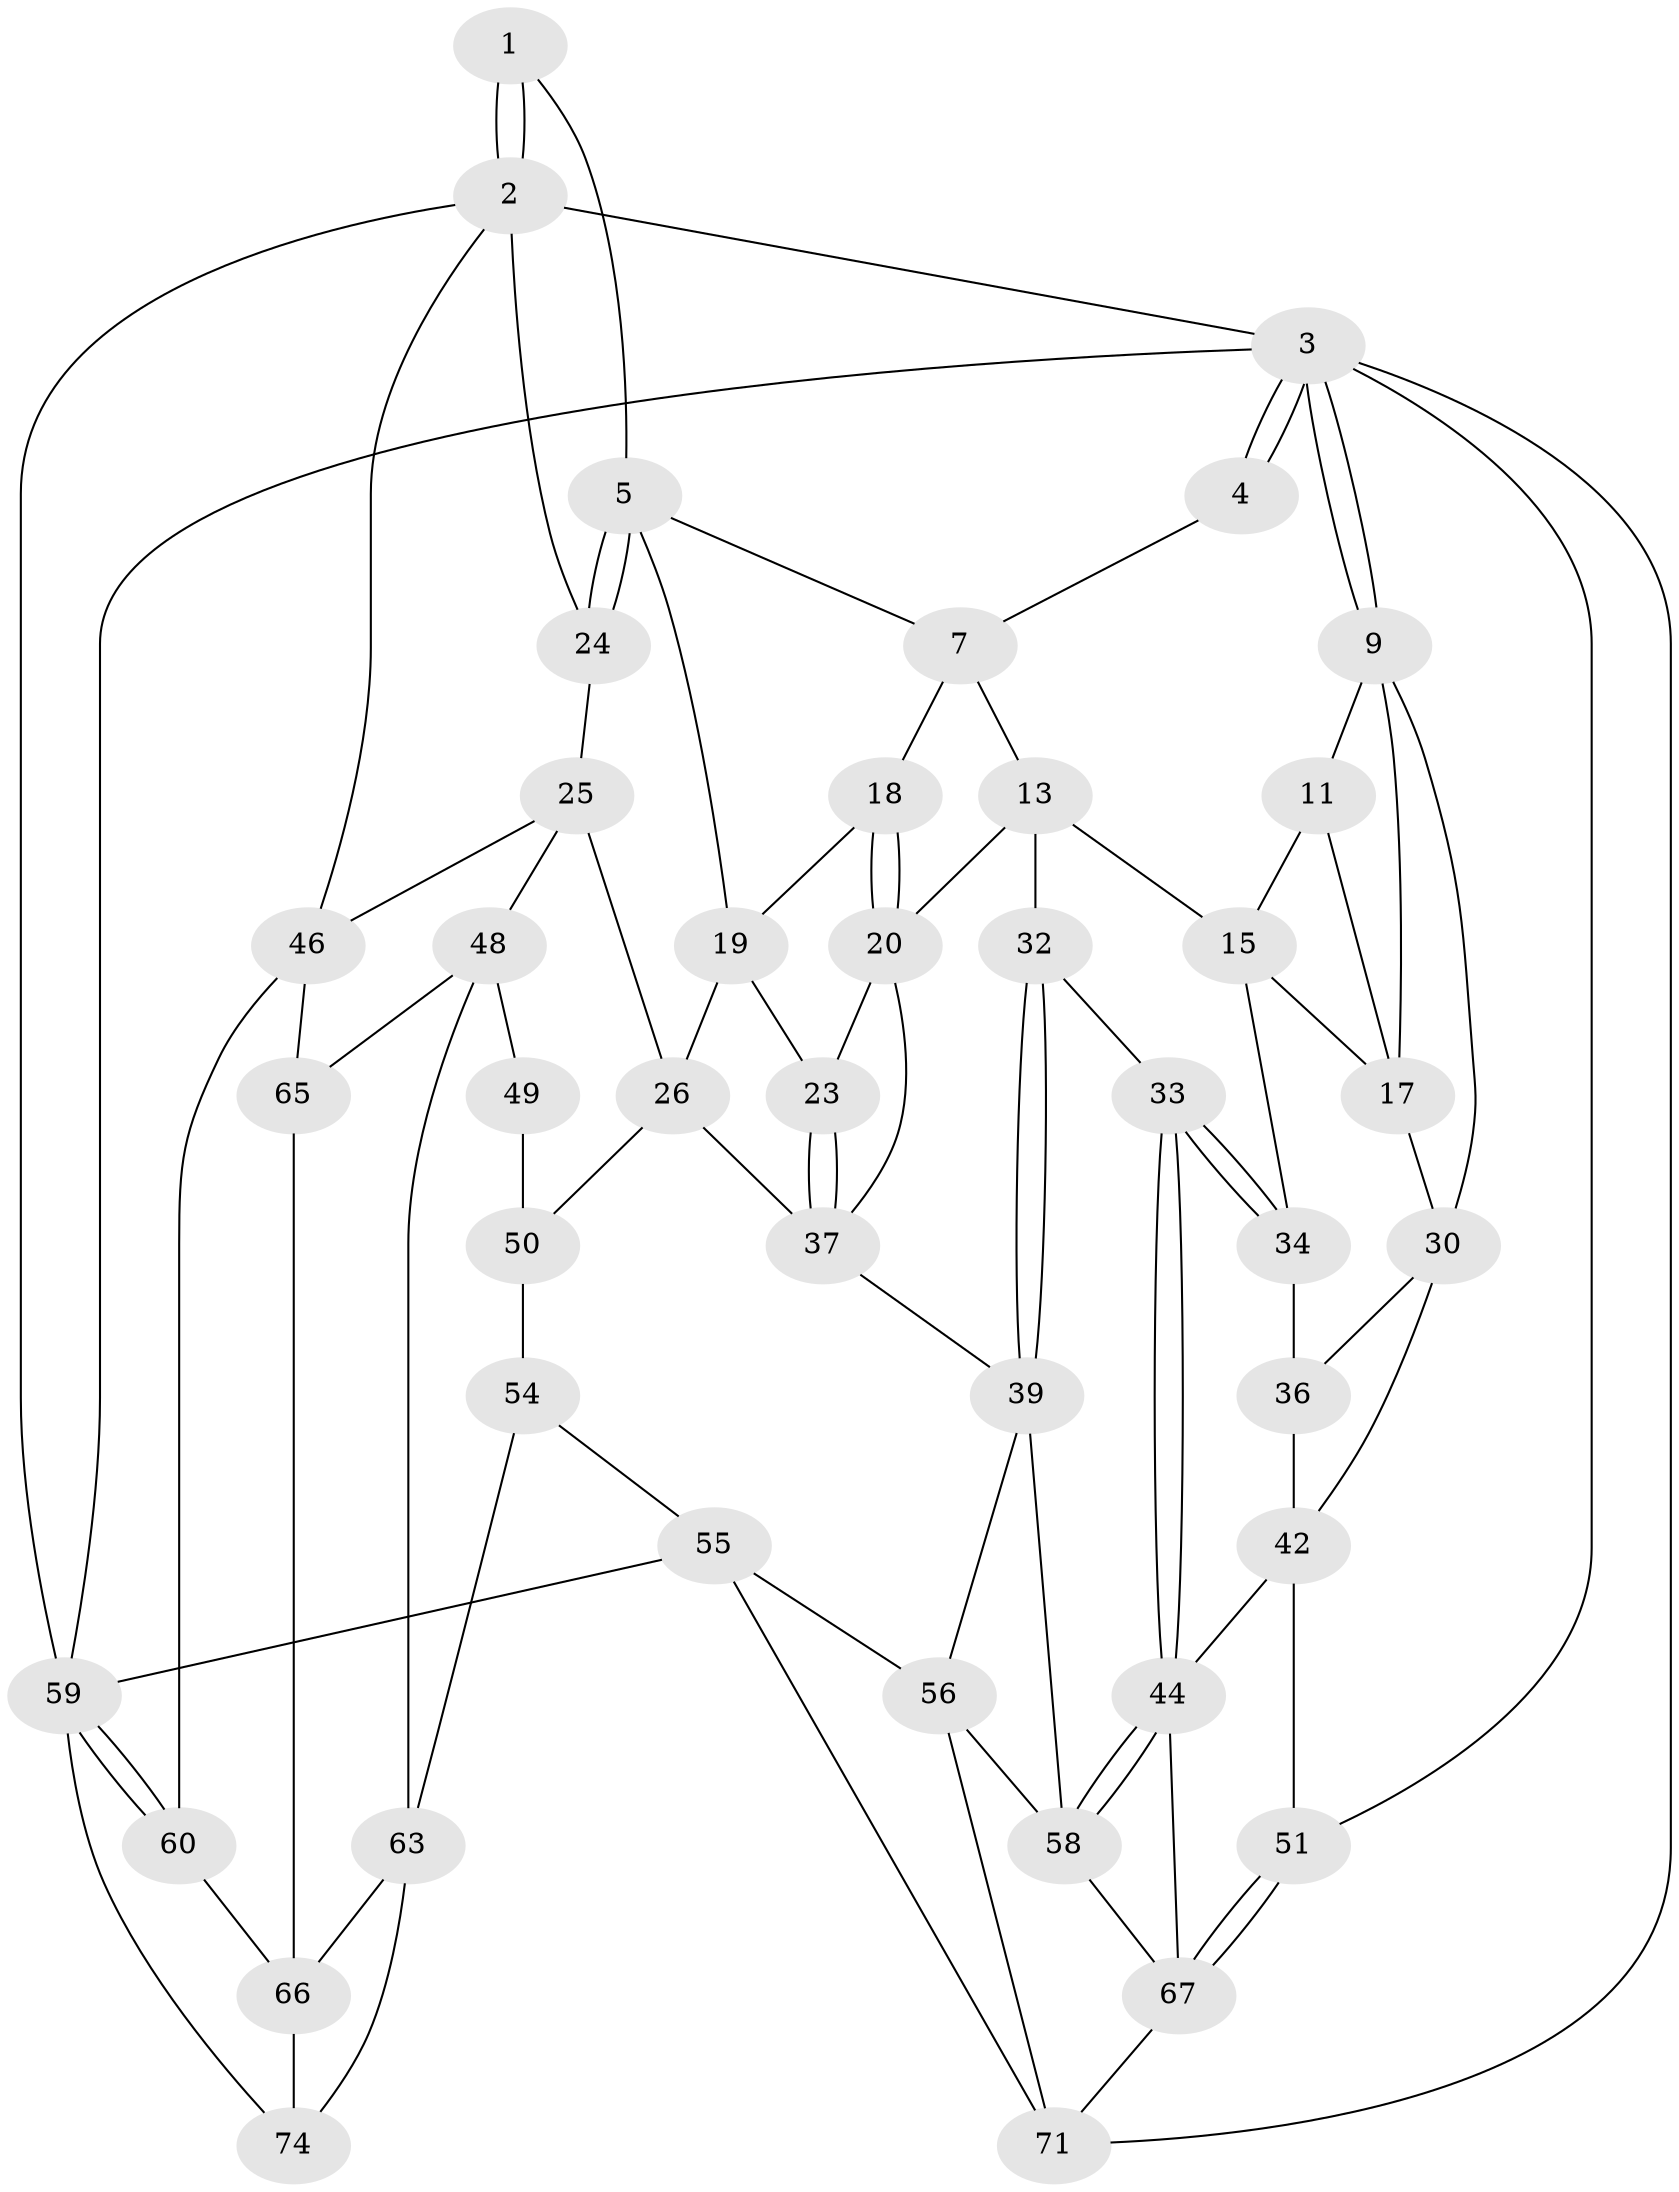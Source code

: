 // original degree distribution, {3: 0.02631578947368421, 5: 0.47368421052631576, 6: 0.23684210526315788, 4: 0.2631578947368421}
// Generated by graph-tools (version 1.1) at 2025/42/03/06/25 10:42:36]
// undirected, 44 vertices, 92 edges
graph export_dot {
graph [start="1"]
  node [color=gray90,style=filled];
  1 [pos="+0.8344624119550645+0"];
  2 [pos="+1+0",super="+27"];
  3 [pos="+0+0",super="+52"];
  4 [pos="+0.36015665654471785+0",super="+8"];
  5 [pos="+0.764516289730266+0.1964350622785893",super="+6"];
  7 [pos="+0.3673824511280012+0",super="+12"];
  9 [pos="+0+0.15251215651086908",super="+10"];
  11 [pos="+0.1932678773305546+0.0598788943523551",super="+16"];
  13 [pos="+0.39908083156918966+0.2510880535519896",super="+14"];
  15 [pos="+0.18799312840059734+0.2949529770186564",super="+28"];
  17 [pos="+0+0.22109531046993366",super="+29"];
  18 [pos="+0.7046367024897612+0.2199688373965414"];
  19 [pos="+0.720332650461766+0.2146196765879123",super="+22"];
  20 [pos="+0.6003836879035815+0.30659381255750034",super="+21"];
  23 [pos="+0.6093415396736912+0.3481713885156555"];
  24 [pos="+0.9015460105116365+0.3417848367743428"];
  25 [pos="+0.765804566125653+0.48815684890502414",super="+47"];
  26 [pos="+0.7392611523074089+0.5028319595635464",super="+40"];
  30 [pos="+0.055119093019679426+0.3855526877530181",super="+31"];
  32 [pos="+0.29922665154879285+0.531494466136799"];
  33 [pos="+0.28168714892520014+0.543368976023419"];
  34 [pos="+0.14131259618296316+0.43639640963540677",super="+35"];
  36 [pos="+0.055839783842200265+0.3897992094445053",super="+41"];
  37 [pos="+0.5718636009804884+0.5466099481571558",super="+38"];
  39 [pos="+0.5222725261657981+0.5820396181851443",super="+57"];
  42 [pos="+0+0.5961920254306222",super="+43"];
  44 [pos="+0.2096272076752864+0.6321023879866298",super="+45"];
  46 [pos="+1+0.4899393706091362",super="+61"];
  48 [pos="+0.9087231972274832+0.6694681762459656",super="+62"];
  49 [pos="+0.8139992172026537+0.6465611189982912"];
  50 [pos="+0.7147850668886244+0.533812737689323",super="+53"];
  51 [pos="+0+1"];
  54 [pos="+0.7204526025597042+0.833132398166293"];
  55 [pos="+0.7072108785102493+0.8336901853444916",super="+75"];
  56 [pos="+0.5529245674168324+0.7714828013520341",super="+70"];
  58 [pos="+0.2877060572728102+0.7476176233119559",super="+68"];
  59 [pos="+1+1",super="+76"];
  60 [pos="+1+0.8969806982611441"];
  63 [pos="+0.7821031758184199+0.8311328564666074",super="+64"];
  65 [pos="+0.9479197330402955+0.7430680670360538"];
  66 [pos="+0.9310942045622814+0.8538417879878105",super="+72"];
  67 [pos="+0.1252322899647595+0.8143736219299469",super="+69"];
  71 [pos="+0.13626535026919828+1",super="+73"];
  74 [pos="+0.8371710367061744+1"];
  1 -- 2;
  1 -- 2;
  1 -- 5;
  2 -- 3;
  2 -- 59;
  2 -- 24;
  2 -- 46;
  3 -- 4;
  3 -- 4;
  3 -- 9;
  3 -- 9;
  3 -- 51;
  3 -- 59;
  3 -- 71;
  4 -- 7;
  5 -- 24;
  5 -- 24;
  5 -- 19;
  5 -- 7;
  7 -- 18;
  7 -- 13;
  9 -- 11;
  9 -- 17;
  9 -- 30;
  11 -- 17;
  11 -- 15;
  13 -- 20;
  13 -- 32;
  13 -- 15;
  15 -- 17;
  15 -- 34;
  17 -- 30;
  18 -- 19;
  18 -- 20;
  18 -- 20;
  19 -- 26;
  19 -- 23;
  20 -- 23;
  20 -- 37;
  23 -- 37;
  23 -- 37;
  24 -- 25;
  25 -- 26;
  25 -- 48;
  25 -- 46;
  26 -- 50;
  26 -- 37;
  30 -- 36;
  30 -- 42;
  32 -- 33;
  32 -- 39;
  32 -- 39;
  33 -- 34;
  33 -- 34;
  33 -- 44;
  33 -- 44;
  34 -- 36 [weight=2];
  36 -- 42;
  37 -- 39;
  39 -- 56;
  39 -- 58;
  42 -- 44;
  42 -- 51;
  44 -- 58;
  44 -- 58;
  44 -- 67;
  46 -- 65;
  46 -- 60;
  48 -- 49;
  48 -- 65;
  48 -- 63;
  49 -- 50 [weight=2];
  50 -- 54;
  51 -- 67;
  51 -- 67;
  54 -- 55;
  54 -- 63;
  55 -- 56;
  55 -- 59;
  55 -- 71;
  56 -- 71;
  56 -- 58;
  58 -- 67;
  59 -- 60;
  59 -- 60;
  59 -- 74;
  60 -- 66;
  63 -- 66;
  63 -- 74;
  65 -- 66;
  66 -- 74;
  67 -- 71;
}
